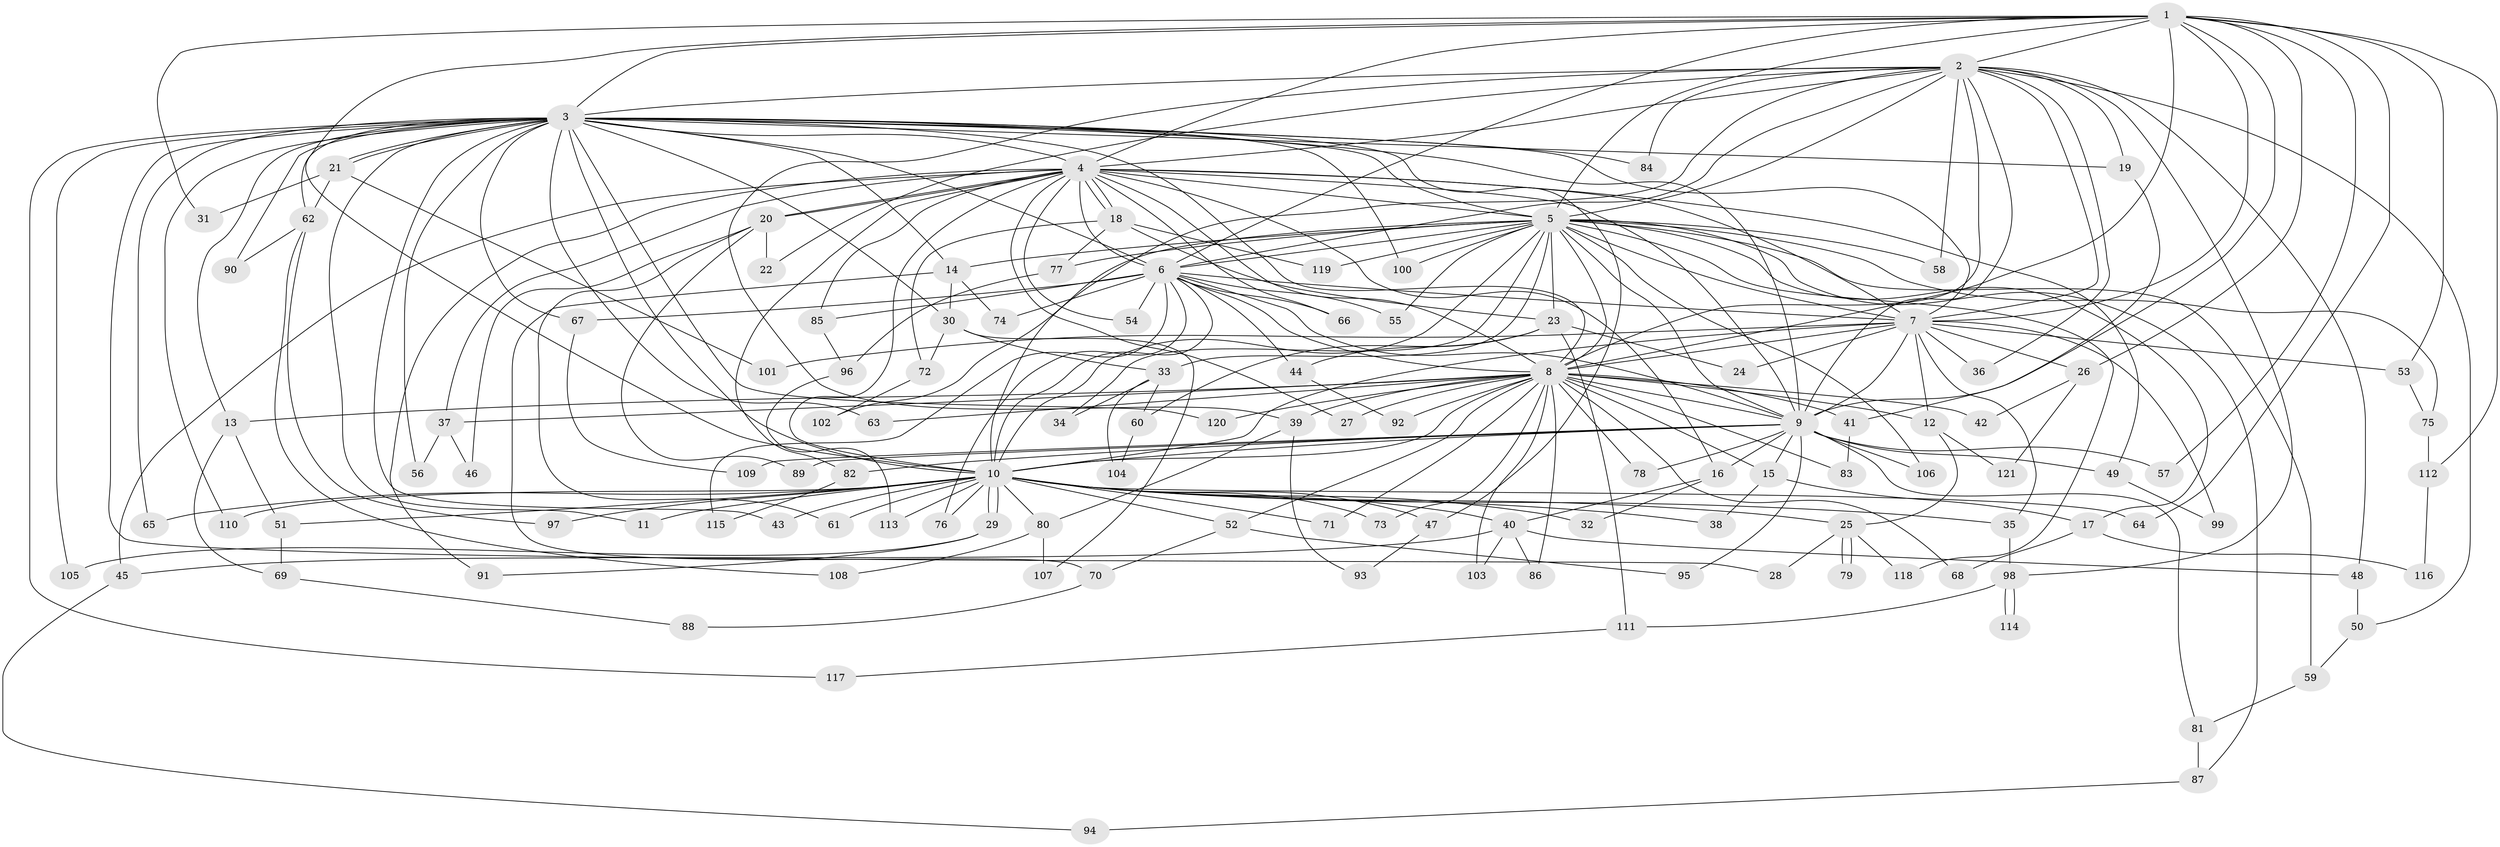 // Generated by graph-tools (version 1.1) at 2025/14/03/09/25 04:14:17]
// undirected, 121 vertices, 267 edges
graph export_dot {
graph [start="1"]
  node [color=gray90,style=filled];
  1;
  2;
  3;
  4;
  5;
  6;
  7;
  8;
  9;
  10;
  11;
  12;
  13;
  14;
  15;
  16;
  17;
  18;
  19;
  20;
  21;
  22;
  23;
  24;
  25;
  26;
  27;
  28;
  29;
  30;
  31;
  32;
  33;
  34;
  35;
  36;
  37;
  38;
  39;
  40;
  41;
  42;
  43;
  44;
  45;
  46;
  47;
  48;
  49;
  50;
  51;
  52;
  53;
  54;
  55;
  56;
  57;
  58;
  59;
  60;
  61;
  62;
  63;
  64;
  65;
  66;
  67;
  68;
  69;
  70;
  71;
  72;
  73;
  74;
  75;
  76;
  77;
  78;
  79;
  80;
  81;
  82;
  83;
  84;
  85;
  86;
  87;
  88;
  89;
  90;
  91;
  92;
  93;
  94;
  95;
  96;
  97;
  98;
  99;
  100;
  101;
  102;
  103;
  104;
  105;
  106;
  107;
  108;
  109;
  110;
  111;
  112;
  113;
  114;
  115;
  116;
  117;
  118;
  119;
  120;
  121;
  1 -- 2;
  1 -- 3;
  1 -- 4;
  1 -- 5;
  1 -- 6;
  1 -- 7;
  1 -- 8;
  1 -- 9;
  1 -- 10;
  1 -- 26;
  1 -- 31;
  1 -- 53;
  1 -- 57;
  1 -- 64;
  1 -- 112;
  2 -- 3;
  2 -- 4;
  2 -- 5;
  2 -- 6;
  2 -- 7;
  2 -- 8;
  2 -- 9;
  2 -- 10;
  2 -- 19;
  2 -- 22;
  2 -- 36;
  2 -- 39;
  2 -- 48;
  2 -- 50;
  2 -- 58;
  2 -- 84;
  2 -- 98;
  3 -- 4;
  3 -- 5;
  3 -- 6;
  3 -- 7;
  3 -- 8;
  3 -- 9;
  3 -- 10;
  3 -- 11;
  3 -- 13;
  3 -- 14;
  3 -- 19;
  3 -- 21;
  3 -- 21;
  3 -- 28;
  3 -- 30;
  3 -- 43;
  3 -- 47;
  3 -- 56;
  3 -- 62;
  3 -- 63;
  3 -- 65;
  3 -- 67;
  3 -- 84;
  3 -- 90;
  3 -- 100;
  3 -- 105;
  3 -- 110;
  3 -- 117;
  3 -- 120;
  4 -- 5;
  4 -- 6;
  4 -- 7;
  4 -- 8;
  4 -- 9;
  4 -- 10;
  4 -- 16;
  4 -- 18;
  4 -- 18;
  4 -- 20;
  4 -- 20;
  4 -- 27;
  4 -- 37;
  4 -- 45;
  4 -- 49;
  4 -- 54;
  4 -- 66;
  4 -- 82;
  4 -- 85;
  4 -- 91;
  5 -- 6;
  5 -- 7;
  5 -- 8;
  5 -- 9;
  5 -- 10;
  5 -- 14;
  5 -- 17;
  5 -- 23;
  5 -- 33;
  5 -- 34;
  5 -- 55;
  5 -- 58;
  5 -- 59;
  5 -- 75;
  5 -- 77;
  5 -- 87;
  5 -- 100;
  5 -- 102;
  5 -- 106;
  5 -- 118;
  5 -- 119;
  6 -- 7;
  6 -- 8;
  6 -- 9;
  6 -- 10;
  6 -- 44;
  6 -- 54;
  6 -- 55;
  6 -- 66;
  6 -- 67;
  6 -- 74;
  6 -- 76;
  6 -- 85;
  6 -- 115;
  7 -- 8;
  7 -- 9;
  7 -- 10;
  7 -- 12;
  7 -- 24;
  7 -- 26;
  7 -- 35;
  7 -- 36;
  7 -- 53;
  7 -- 99;
  7 -- 101;
  8 -- 9;
  8 -- 10;
  8 -- 12;
  8 -- 13;
  8 -- 15;
  8 -- 27;
  8 -- 37;
  8 -- 39;
  8 -- 41;
  8 -- 42;
  8 -- 52;
  8 -- 63;
  8 -- 68;
  8 -- 71;
  8 -- 73;
  8 -- 78;
  8 -- 83;
  8 -- 86;
  8 -- 92;
  8 -- 103;
  8 -- 120;
  9 -- 10;
  9 -- 15;
  9 -- 16;
  9 -- 49;
  9 -- 57;
  9 -- 78;
  9 -- 81;
  9 -- 82;
  9 -- 89;
  9 -- 95;
  9 -- 106;
  9 -- 109;
  10 -- 11;
  10 -- 25;
  10 -- 29;
  10 -- 29;
  10 -- 32;
  10 -- 35;
  10 -- 38;
  10 -- 40;
  10 -- 43;
  10 -- 47;
  10 -- 51;
  10 -- 52;
  10 -- 61;
  10 -- 64;
  10 -- 65;
  10 -- 71;
  10 -- 73;
  10 -- 76;
  10 -- 80;
  10 -- 97;
  10 -- 110;
  10 -- 113;
  12 -- 25;
  12 -- 121;
  13 -- 51;
  13 -- 69;
  14 -- 30;
  14 -- 70;
  14 -- 74;
  15 -- 17;
  15 -- 38;
  16 -- 32;
  16 -- 40;
  17 -- 68;
  17 -- 116;
  18 -- 23;
  18 -- 72;
  18 -- 77;
  18 -- 119;
  19 -- 41;
  20 -- 22;
  20 -- 46;
  20 -- 61;
  20 -- 89;
  21 -- 31;
  21 -- 62;
  21 -- 101;
  23 -- 24;
  23 -- 44;
  23 -- 60;
  23 -- 111;
  25 -- 28;
  25 -- 79;
  25 -- 79;
  25 -- 118;
  26 -- 42;
  26 -- 121;
  29 -- 91;
  29 -- 105;
  30 -- 33;
  30 -- 72;
  30 -- 107;
  33 -- 34;
  33 -- 60;
  33 -- 104;
  35 -- 98;
  37 -- 46;
  37 -- 56;
  39 -- 80;
  39 -- 93;
  40 -- 45;
  40 -- 48;
  40 -- 86;
  40 -- 103;
  41 -- 83;
  44 -- 92;
  45 -- 94;
  47 -- 93;
  48 -- 50;
  49 -- 99;
  50 -- 59;
  51 -- 69;
  52 -- 70;
  52 -- 95;
  53 -- 75;
  59 -- 81;
  60 -- 104;
  62 -- 90;
  62 -- 97;
  62 -- 108;
  67 -- 109;
  69 -- 88;
  70 -- 88;
  72 -- 102;
  75 -- 112;
  77 -- 96;
  80 -- 107;
  80 -- 108;
  81 -- 87;
  82 -- 115;
  85 -- 96;
  87 -- 94;
  96 -- 113;
  98 -- 111;
  98 -- 114;
  98 -- 114;
  111 -- 117;
  112 -- 116;
}
